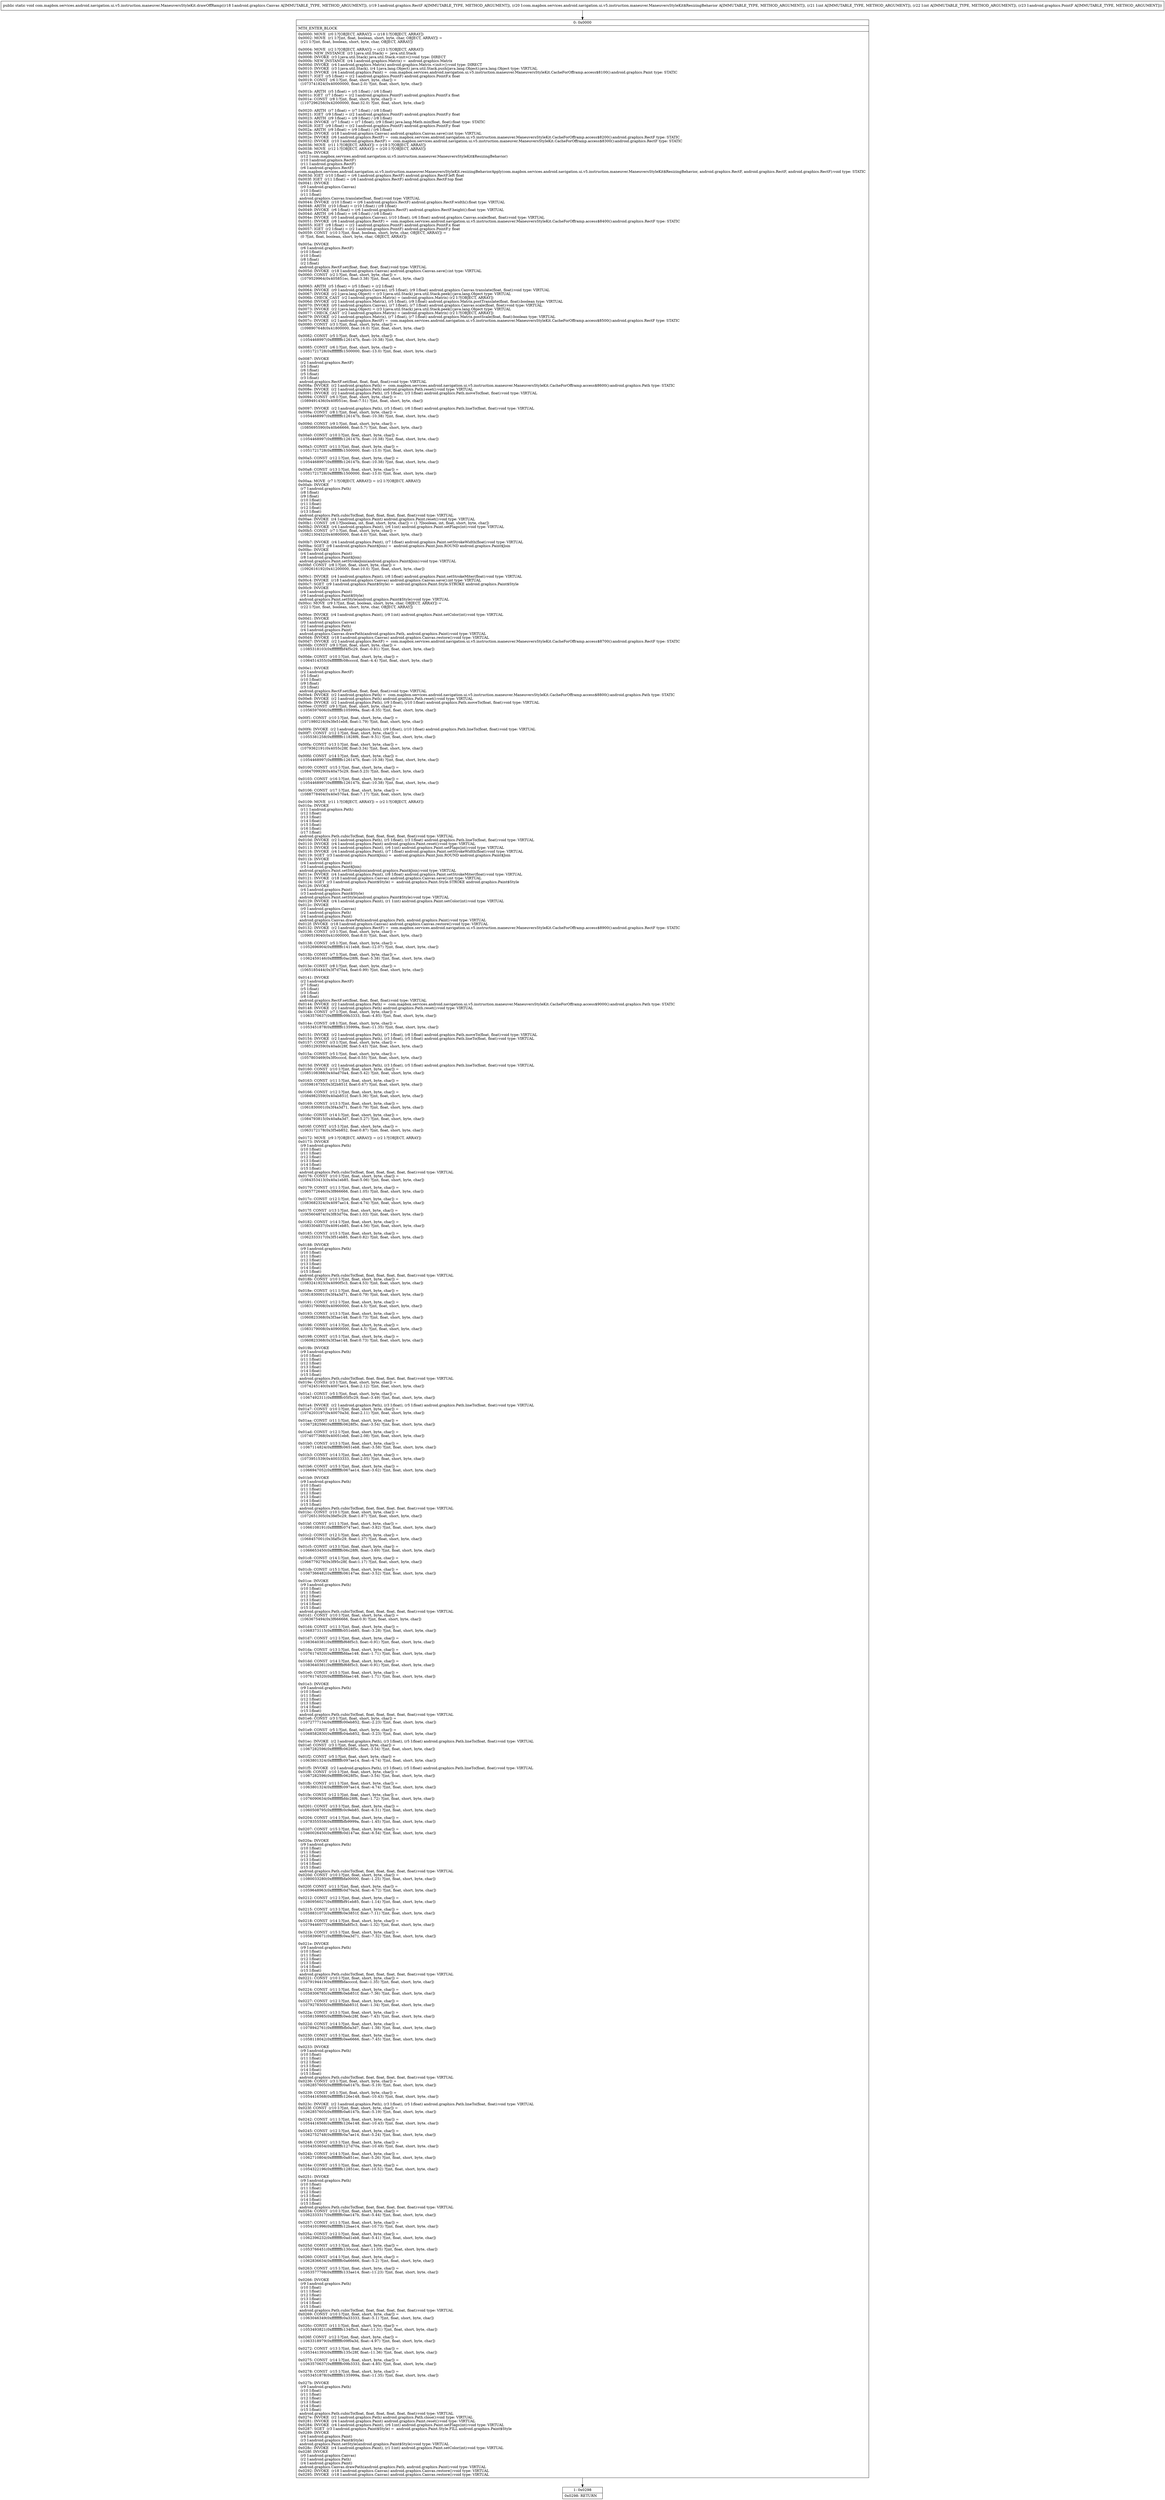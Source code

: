 digraph "CFG forcom.mapbox.services.android.navigation.ui.v5.instruction.maneuver.ManeuversStyleKit.drawOffRamp(Landroid\/graphics\/Canvas;Landroid\/graphics\/RectF;Lcom\/mapbox\/services\/android\/navigation\/ui\/v5\/instruction\/maneuver\/ManeuversStyleKit$ResizingBehavior;IILandroid\/graphics\/PointF;)V" {
Node_0 [shape=record,label="{0\:\ 0x0000|MTH_ENTER_BLOCK\l|0x0000: MOVE  (r0 I:?[OBJECT, ARRAY]) = (r18 I:?[OBJECT, ARRAY]) \l0x0002: MOVE  (r1 I:?[int, float, boolean, short, byte, char, OBJECT, ARRAY]) = \l  (r21 I:?[int, float, boolean, short, byte, char, OBJECT, ARRAY])\l \l0x0004: MOVE  (r2 I:?[OBJECT, ARRAY]) = (r23 I:?[OBJECT, ARRAY]) \l0x0006: NEW_INSTANCE  (r3 I:java.util.Stack) =  java.util.Stack \l0x0008: INVOKE  (r3 I:java.util.Stack) java.util.Stack.\<init\>():void type: DIRECT \l0x000b: NEW_INSTANCE  (r4 I:android.graphics.Matrix) =  android.graphics.Matrix \l0x000d: INVOKE  (r4 I:android.graphics.Matrix) android.graphics.Matrix.\<init\>():void type: DIRECT \l0x0010: INVOKE  (r3 I:java.util.Stack), (r4 I:java.lang.Object) java.util.Stack.push(java.lang.Object):java.lang.Object type: VIRTUAL \l0x0013: INVOKE  (r4 I:android.graphics.Paint) =  com.mapbox.services.android.navigation.ui.v5.instruction.maneuver.ManeuversStyleKit.CacheForOfframp.access$8100():android.graphics.Paint type: STATIC \l0x0017: IGET  (r5 I:float) = (r2 I:android.graphics.PointF) android.graphics.PointF.x float \l0x0019: CONST  (r6 I:?[int, float, short, byte, char]) = \l  (1073741824(0x40000000, float:2.0) ?[int, float, short, byte, char])\l \l0x001b: ARITH  (r5 I:float) = (r5 I:float) \/ (r6 I:float) \l0x001c: IGET  (r7 I:float) = (r2 I:android.graphics.PointF) android.graphics.PointF.x float \l0x001e: CONST  (r8 I:?[int, float, short, byte, char]) = \l  (1107296256(0x42000000, float:32.0) ?[int, float, short, byte, char])\l \l0x0020: ARITH  (r7 I:float) = (r7 I:float) \/ (r8 I:float) \l0x0021: IGET  (r9 I:float) = (r2 I:android.graphics.PointF) android.graphics.PointF.y float \l0x0023: ARITH  (r9 I:float) = (r9 I:float) \/ (r8 I:float) \l0x0024: INVOKE  (r7 I:float) = (r7 I:float), (r9 I:float) java.lang.Math.min(float, float):float type: STATIC \l0x0028: IGET  (r9 I:float) = (r2 I:android.graphics.PointF) android.graphics.PointF.y float \l0x002a: ARITH  (r9 I:float) = (r9 I:float) \/ (r6 I:float) \l0x002b: INVOKE  (r18 I:android.graphics.Canvas) android.graphics.Canvas.save():int type: VIRTUAL \l0x002e: INVOKE  (r6 I:android.graphics.RectF) =  com.mapbox.services.android.navigation.ui.v5.instruction.maneuver.ManeuversStyleKit.CacheForOfframp.access$8200():android.graphics.RectF type: STATIC \l0x0032: INVOKE  (r10 I:android.graphics.RectF) =  com.mapbox.services.android.navigation.ui.v5.instruction.maneuver.ManeuversStyleKit.CacheForOfframp.access$8300():android.graphics.RectF type: STATIC \l0x0036: MOVE  (r11 I:?[OBJECT, ARRAY]) = (r19 I:?[OBJECT, ARRAY]) \l0x0038: MOVE  (r12 I:?[OBJECT, ARRAY]) = (r20 I:?[OBJECT, ARRAY]) \l0x003a: INVOKE  \l  (r12 I:com.mapbox.services.android.navigation.ui.v5.instruction.maneuver.ManeuversStyleKit$ResizingBehavior)\l  (r10 I:android.graphics.RectF)\l  (r11 I:android.graphics.RectF)\l  (r6 I:android.graphics.RectF)\l com.mapbox.services.android.navigation.ui.v5.instruction.maneuver.ManeuversStyleKit.resizingBehaviorApply(com.mapbox.services.android.navigation.ui.v5.instruction.maneuver.ManeuversStyleKit$ResizingBehavior, android.graphics.RectF, android.graphics.RectF, android.graphics.RectF):void type: STATIC \l0x003d: IGET  (r10 I:float) = (r6 I:android.graphics.RectF) android.graphics.RectF.left float \l0x003f: IGET  (r11 I:float) = (r6 I:android.graphics.RectF) android.graphics.RectF.top float \l0x0041: INVOKE  \l  (r0 I:android.graphics.Canvas)\l  (r10 I:float)\l  (r11 I:float)\l android.graphics.Canvas.translate(float, float):void type: VIRTUAL \l0x0044: INVOKE  (r10 I:float) = (r6 I:android.graphics.RectF) android.graphics.RectF.width():float type: VIRTUAL \l0x0048: ARITH  (r10 I:float) = (r10 I:float) \/ (r8 I:float) \l0x0049: INVOKE  (r6 I:float) = (r6 I:android.graphics.RectF) android.graphics.RectF.height():float type: VIRTUAL \l0x004d: ARITH  (r6 I:float) = (r6 I:float) \/ (r8 I:float) \l0x004e: INVOKE  (r0 I:android.graphics.Canvas), (r10 I:float), (r6 I:float) android.graphics.Canvas.scale(float, float):void type: VIRTUAL \l0x0051: INVOKE  (r6 I:android.graphics.RectF) =  com.mapbox.services.android.navigation.ui.v5.instruction.maneuver.ManeuversStyleKit.CacheForOfframp.access$8400():android.graphics.RectF type: STATIC \l0x0055: IGET  (r8 I:float) = (r2 I:android.graphics.PointF) android.graphics.PointF.x float \l0x0057: IGET  (r2 I:float) = (r2 I:android.graphics.PointF) android.graphics.PointF.y float \l0x0059: CONST  (r10 I:?[int, float, boolean, short, byte, char, OBJECT, ARRAY]) = \l  (0 ?[int, float, boolean, short, byte, char, OBJECT, ARRAY])\l \l0x005a: INVOKE  \l  (r6 I:android.graphics.RectF)\l  (r10 I:float)\l  (r10 I:float)\l  (r8 I:float)\l  (r2 I:float)\l android.graphics.RectF.set(float, float, float, float):void type: VIRTUAL \l0x005d: INVOKE  (r18 I:android.graphics.Canvas) android.graphics.Canvas.save():int type: VIRTUAL \l0x0060: CONST  (r2 I:?[int, float, short, byte, char]) = \l  (1079529964(0x405851ec, float:3.38) ?[int, float, short, byte, char])\l \l0x0063: ARITH  (r5 I:float) = (r5 I:float) + (r2 I:float) \l0x0064: INVOKE  (r0 I:android.graphics.Canvas), (r5 I:float), (r9 I:float) android.graphics.Canvas.translate(float, float):void type: VIRTUAL \l0x0067: INVOKE  (r2 I:java.lang.Object) = (r3 I:java.util.Stack) java.util.Stack.peek():java.lang.Object type: VIRTUAL \l0x006b: CHECK_CAST  (r2 I:android.graphics.Matrix) = (android.graphics.Matrix) (r2 I:?[OBJECT, ARRAY]) \l0x006d: INVOKE  (r2 I:android.graphics.Matrix), (r5 I:float), (r9 I:float) android.graphics.Matrix.postTranslate(float, float):boolean type: VIRTUAL \l0x0070: INVOKE  (r0 I:android.graphics.Canvas), (r7 I:float), (r7 I:float) android.graphics.Canvas.scale(float, float):void type: VIRTUAL \l0x0073: INVOKE  (r2 I:java.lang.Object) = (r3 I:java.util.Stack) java.util.Stack.peek():java.lang.Object type: VIRTUAL \l0x0077: CHECK_CAST  (r2 I:android.graphics.Matrix) = (android.graphics.Matrix) (r2 I:?[OBJECT, ARRAY]) \l0x0079: INVOKE  (r2 I:android.graphics.Matrix), (r7 I:float), (r7 I:float) android.graphics.Matrix.postScale(float, float):boolean type: VIRTUAL \l0x007c: INVOKE  (r2 I:android.graphics.RectF) =  com.mapbox.services.android.navigation.ui.v5.instruction.maneuver.ManeuversStyleKit.CacheForOfframp.access$8500():android.graphics.RectF type: STATIC \l0x0080: CONST  (r3 I:?[int, float, short, byte, char]) = \l  (1098907648(0x41800000, float:16.0) ?[int, float, short, byte, char])\l \l0x0082: CONST  (r5 I:?[int, float, short, byte, char]) = \l  (\-1054468997(0xffffffffc126147b, float:\-10.38) ?[int, float, short, byte, char])\l \l0x0085: CONST  (r6 I:?[int, float, short, byte, char]) = \l  (\-1051721728(0xffffffffc1500000, float:\-13.0) ?[int, float, short, byte, char])\l \l0x0087: INVOKE  \l  (r2 I:android.graphics.RectF)\l  (r5 I:float)\l  (r6 I:float)\l  (r5 I:float)\l  (r3 I:float)\l android.graphics.RectF.set(float, float, float, float):void type: VIRTUAL \l0x008a: INVOKE  (r2 I:android.graphics.Path) =  com.mapbox.services.android.navigation.ui.v5.instruction.maneuver.ManeuversStyleKit.CacheForOfframp.access$8600():android.graphics.Path type: STATIC \l0x008e: INVOKE  (r2 I:android.graphics.Path) android.graphics.Path.reset():void type: VIRTUAL \l0x0091: INVOKE  (r2 I:android.graphics.Path), (r5 I:float), (r3 I:float) android.graphics.Path.moveTo(float, float):void type: VIRTUAL \l0x0094: CONST  (r6 I:?[int, float, short, byte, char]) = \l  (1089491436(0x40f051ec, float:7.51) ?[int, float, short, byte, char])\l \l0x0097: INVOKE  (r2 I:android.graphics.Path), (r5 I:float), (r6 I:float) android.graphics.Path.lineTo(float, float):void type: VIRTUAL \l0x009a: CONST  (r8 I:?[int, float, short, byte, char]) = \l  (\-1054468997(0xffffffffc126147b, float:\-10.38) ?[int, float, short, byte, char])\l \l0x009d: CONST  (r9 I:?[int, float, short, byte, char]) = \l  (1085695590(0x40b66666, float:5.7) ?[int, float, short, byte, char])\l \l0x00a0: CONST  (r10 I:?[int, float, short, byte, char]) = \l  (\-1054468997(0xffffffffc126147b, float:\-10.38) ?[int, float, short, byte, char])\l \l0x00a3: CONST  (r11 I:?[int, float, short, byte, char]) = \l  (\-1051721728(0xffffffffc1500000, float:\-13.0) ?[int, float, short, byte, char])\l \l0x00a5: CONST  (r12 I:?[int, float, short, byte, char]) = \l  (\-1054468997(0xffffffffc126147b, float:\-10.38) ?[int, float, short, byte, char])\l \l0x00a8: CONST  (r13 I:?[int, float, short, byte, char]) = \l  (\-1051721728(0xffffffffc1500000, float:\-13.0) ?[int, float, short, byte, char])\l \l0x00aa: MOVE  (r7 I:?[OBJECT, ARRAY]) = (r2 I:?[OBJECT, ARRAY]) \l0x00ab: INVOKE  \l  (r7 I:android.graphics.Path)\l  (r8 I:float)\l  (r9 I:float)\l  (r10 I:float)\l  (r11 I:float)\l  (r12 I:float)\l  (r13 I:float)\l android.graphics.Path.cubicTo(float, float, float, float, float, float):void type: VIRTUAL \l0x00ae: INVOKE  (r4 I:android.graphics.Paint) android.graphics.Paint.reset():void type: VIRTUAL \l0x00b1: CONST  (r6 I:?[boolean, int, float, short, byte, char]) = (1 ?[boolean, int, float, short, byte, char]) \l0x00b2: INVOKE  (r4 I:android.graphics.Paint), (r6 I:int) android.graphics.Paint.setFlags(int):void type: VIRTUAL \l0x00b5: CONST  (r7 I:?[int, float, short, byte, char]) = \l  (1082130432(0x40800000, float:4.0) ?[int, float, short, byte, char])\l \l0x00b7: INVOKE  (r4 I:android.graphics.Paint), (r7 I:float) android.graphics.Paint.setStrokeWidth(float):void type: VIRTUAL \l0x00ba: SGET  (r8 I:android.graphics.Paint$Join) =  android.graphics.Paint.Join.ROUND android.graphics.Paint$Join \l0x00bc: INVOKE  \l  (r4 I:android.graphics.Paint)\l  (r8 I:android.graphics.Paint$Join)\l android.graphics.Paint.setStrokeJoin(android.graphics.Paint$Join):void type: VIRTUAL \l0x00bf: CONST  (r8 I:?[int, float, short, byte, char]) = \l  (1092616192(0x41200000, float:10.0) ?[int, float, short, byte, char])\l \l0x00c1: INVOKE  (r4 I:android.graphics.Paint), (r8 I:float) android.graphics.Paint.setStrokeMiter(float):void type: VIRTUAL \l0x00c4: INVOKE  (r18 I:android.graphics.Canvas) android.graphics.Canvas.save():int type: VIRTUAL \l0x00c7: SGET  (r9 I:android.graphics.Paint$Style) =  android.graphics.Paint.Style.STROKE android.graphics.Paint$Style \l0x00c9: INVOKE  \l  (r4 I:android.graphics.Paint)\l  (r9 I:android.graphics.Paint$Style)\l android.graphics.Paint.setStyle(android.graphics.Paint$Style):void type: VIRTUAL \l0x00cc: MOVE  (r9 I:?[int, float, boolean, short, byte, char, OBJECT, ARRAY]) = \l  (r22 I:?[int, float, boolean, short, byte, char, OBJECT, ARRAY])\l \l0x00ce: INVOKE  (r4 I:android.graphics.Paint), (r9 I:int) android.graphics.Paint.setColor(int):void type: VIRTUAL \l0x00d1: INVOKE  \l  (r0 I:android.graphics.Canvas)\l  (r2 I:android.graphics.Path)\l  (r4 I:android.graphics.Paint)\l android.graphics.Canvas.drawPath(android.graphics.Path, android.graphics.Paint):void type: VIRTUAL \l0x00d4: INVOKE  (r18 I:android.graphics.Canvas) android.graphics.Canvas.restore():void type: VIRTUAL \l0x00d7: INVOKE  (r2 I:android.graphics.RectF) =  com.mapbox.services.android.navigation.ui.v5.instruction.maneuver.ManeuversStyleKit.CacheForOfframp.access$8700():android.graphics.RectF type: STATIC \l0x00db: CONST  (r9 I:?[int, float, short, byte, char]) = \l  (\-1085318103(0xffffffffbf4f5c29, float:\-0.81) ?[int, float, short, byte, char])\l \l0x00de: CONST  (r10 I:?[int, float, short, byte, char]) = \l  (\-1064514355(0xffffffffc08ccccd, float:\-4.4) ?[int, float, short, byte, char])\l \l0x00e1: INVOKE  \l  (r2 I:android.graphics.RectF)\l  (r5 I:float)\l  (r10 I:float)\l  (r9 I:float)\l  (r3 I:float)\l android.graphics.RectF.set(float, float, float, float):void type: VIRTUAL \l0x00e4: INVOKE  (r2 I:android.graphics.Path) =  com.mapbox.services.android.navigation.ui.v5.instruction.maneuver.ManeuversStyleKit.CacheForOfframp.access$8800():android.graphics.Path type: STATIC \l0x00e8: INVOKE  (r2 I:android.graphics.Path) android.graphics.Path.reset():void type: VIRTUAL \l0x00eb: INVOKE  (r2 I:android.graphics.Path), (r9 I:float), (r10 I:float) android.graphics.Path.moveTo(float, float):void type: VIRTUAL \l0x00ee: CONST  (r9 I:?[int, float, short, byte, char]) = \l  (\-1056597606(0xffffffffc105999a, float:\-8.35) ?[int, float, short, byte, char])\l \l0x00f1: CONST  (r10 I:?[int, float, short, byte, char]) = \l  (1071980216(0x3fe51eb8, float:1.79) ?[int, float, short, byte, char])\l \l0x00f4: INVOKE  (r2 I:android.graphics.Path), (r9 I:float), (r10 I:float) android.graphics.Path.lineTo(float, float):void type: VIRTUAL \l0x00f7: CONST  (r12 I:?[int, float, short, byte, char]) = \l  (\-1055381258(0xffffffffc11828f6, float:\-9.51) ?[int, float, short, byte, char])\l \l0x00fa: CONST  (r13 I:?[int, float, short, byte, char]) = \l  (1079362191(0x4055c28f, float:3.34) ?[int, float, short, byte, char])\l \l0x00fd: CONST  (r14 I:?[int, float, short, byte, char]) = \l  (\-1054468997(0xffffffffc126147b, float:\-10.38) ?[int, float, short, byte, char])\l \l0x0100: CONST  (r15 I:?[int, float, short, byte, char]) = \l  (1084709929(0x40a75c29, float:5.23) ?[int, float, short, byte, char])\l \l0x0103: CONST  (r16 I:?[int, float, short, byte, char]) = \l  (\-1054468997(0xffffffffc126147b, float:\-10.38) ?[int, float, short, byte, char])\l \l0x0106: CONST  (r17 I:?[int, float, short, byte, char]) = \l  (1088778404(0x40e570a4, float:7.17) ?[int, float, short, byte, char])\l \l0x0109: MOVE  (r11 I:?[OBJECT, ARRAY]) = (r2 I:?[OBJECT, ARRAY]) \l0x010a: INVOKE  \l  (r11 I:android.graphics.Path)\l  (r12 I:float)\l  (r13 I:float)\l  (r14 I:float)\l  (r15 I:float)\l  (r16 I:float)\l  (r17 I:float)\l android.graphics.Path.cubicTo(float, float, float, float, float, float):void type: VIRTUAL \l0x010d: INVOKE  (r2 I:android.graphics.Path), (r5 I:float), (r3 I:float) android.graphics.Path.lineTo(float, float):void type: VIRTUAL \l0x0110: INVOKE  (r4 I:android.graphics.Paint) android.graphics.Paint.reset():void type: VIRTUAL \l0x0113: INVOKE  (r4 I:android.graphics.Paint), (r6 I:int) android.graphics.Paint.setFlags(int):void type: VIRTUAL \l0x0116: INVOKE  (r4 I:android.graphics.Paint), (r7 I:float) android.graphics.Paint.setStrokeWidth(float):void type: VIRTUAL \l0x0119: SGET  (r3 I:android.graphics.Paint$Join) =  android.graphics.Paint.Join.ROUND android.graphics.Paint$Join \l0x011b: INVOKE  \l  (r4 I:android.graphics.Paint)\l  (r3 I:android.graphics.Paint$Join)\l android.graphics.Paint.setStrokeJoin(android.graphics.Paint$Join):void type: VIRTUAL \l0x011e: INVOKE  (r4 I:android.graphics.Paint), (r8 I:float) android.graphics.Paint.setStrokeMiter(float):void type: VIRTUAL \l0x0121: INVOKE  (r18 I:android.graphics.Canvas) android.graphics.Canvas.save():int type: VIRTUAL \l0x0124: SGET  (r3 I:android.graphics.Paint$Style) =  android.graphics.Paint.Style.STROKE android.graphics.Paint$Style \l0x0126: INVOKE  \l  (r4 I:android.graphics.Paint)\l  (r3 I:android.graphics.Paint$Style)\l android.graphics.Paint.setStyle(android.graphics.Paint$Style):void type: VIRTUAL \l0x0129: INVOKE  (r4 I:android.graphics.Paint), (r1 I:int) android.graphics.Paint.setColor(int):void type: VIRTUAL \l0x012c: INVOKE  \l  (r0 I:android.graphics.Canvas)\l  (r2 I:android.graphics.Path)\l  (r4 I:android.graphics.Paint)\l android.graphics.Canvas.drawPath(android.graphics.Path, android.graphics.Paint):void type: VIRTUAL \l0x012f: INVOKE  (r18 I:android.graphics.Canvas) android.graphics.Canvas.restore():void type: VIRTUAL \l0x0132: INVOKE  (r2 I:android.graphics.RectF) =  com.mapbox.services.android.navigation.ui.v5.instruction.maneuver.ManeuversStyleKit.CacheForOfframp.access$8900():android.graphics.RectF type: STATIC \l0x0136: CONST  (r3 I:?[int, float, short, byte, char]) = \l  (1090519040(0x41000000, float:8.0) ?[int, float, short, byte, char])\l \l0x0138: CONST  (r5 I:?[int, float, short, byte, char]) = \l  (\-1052696904(0xffffffffc1411eb8, float:\-12.07) ?[int, float, short, byte, char])\l \l0x013b: CONST  (r7 I:?[int, float, short, byte, char]) = \l  (\-1062459146(0xffffffffc0ac28f6, float:\-5.38) ?[int, float, short, byte, char])\l \l0x013e: CONST  (r8 I:?[int, float, short, byte, char]) = \l  (1065185444(0x3f7d70a4, float:0.99) ?[int, float, short, byte, char])\l \l0x0141: INVOKE  \l  (r2 I:android.graphics.RectF)\l  (r7 I:float)\l  (r5 I:float)\l  (r3 I:float)\l  (r8 I:float)\l android.graphics.RectF.set(float, float, float, float):void type: VIRTUAL \l0x0144: INVOKE  (r2 I:android.graphics.Path) =  com.mapbox.services.android.navigation.ui.v5.instruction.maneuver.ManeuversStyleKit.CacheForOfframp.access$9000():android.graphics.Path type: STATIC \l0x0148: INVOKE  (r2 I:android.graphics.Path) android.graphics.Path.reset():void type: VIRTUAL \l0x014b: CONST  (r7 I:?[int, float, short, byte, char]) = \l  (\-1063570637(0xffffffffc09b3333, float:\-4.85) ?[int, float, short, byte, char])\l \l0x014e: CONST  (r8 I:?[int, float, short, byte, char]) = \l  (\-1053451878(0xffffffffc135999a, float:\-11.35) ?[int, float, short, byte, char])\l \l0x0151: INVOKE  (r2 I:android.graphics.Path), (r7 I:float), (r8 I:float) android.graphics.Path.moveTo(float, float):void type: VIRTUAL \l0x0154: INVOKE  (r2 I:android.graphics.Path), (r3 I:float), (r5 I:float) android.graphics.Path.lineTo(float, float):void type: VIRTUAL \l0x0157: CONST  (r3 I:?[int, float, short, byte, char]) = \l  (1085129359(0x40adc28f, float:5.43) ?[int, float, short, byte, char])\l \l0x015a: CONST  (r5 I:?[int, float, short, byte, char]) = \l  (1057803469(0x3f0ccccd, float:0.55) ?[int, float, short, byte, char])\l \l0x015d: INVOKE  (r2 I:android.graphics.Path), (r3 I:float), (r5 I:float) android.graphics.Path.lineTo(float, float):void type: VIRTUAL \l0x0160: CONST  (r10 I:?[int, float, short, byte, char]) = \l  (1085108388(0x40ad70a4, float:5.42) ?[int, float, short, byte, char])\l \l0x0163: CONST  (r11 I:?[int, float, short, byte, char]) = \l  (1059816735(0x3f2b851f, float:0.67) ?[int, float, short, byte, char])\l \l0x0166: CONST  (r12 I:?[int, float, short, byte, char]) = \l  (1084982559(0x40ab851f, float:5.36) ?[int, float, short, byte, char])\l \l0x0169: CONST  (r13 I:?[int, float, short, byte, char]) = \l  (1061830001(0x3f4a3d71, float:0.79) ?[int, float, short, byte, char])\l \l0x016c: CONST  (r14 I:?[int, float, short, byte, char]) = \l  (1084793815(0x40a8a3d7, float:5.27) ?[int, float, short, byte, char])\l \l0x016f: CONST  (r15 I:?[int, float, short, byte, char]) = \l  (1063172178(0x3f5eb852, float:0.87) ?[int, float, short, byte, char])\l \l0x0172: MOVE  (r9 I:?[OBJECT, ARRAY]) = (r2 I:?[OBJECT, ARRAY]) \l0x0173: INVOKE  \l  (r9 I:android.graphics.Path)\l  (r10 I:float)\l  (r11 I:float)\l  (r12 I:float)\l  (r13 I:float)\l  (r14 I:float)\l  (r15 I:float)\l android.graphics.Path.cubicTo(float, float, float, float, float, float):void type: VIRTUAL \l0x0176: CONST  (r10 I:?[int, float, short, byte, char]) = \l  (1084353413(0x40a1eb85, float:5.06) ?[int, float, short, byte, char])\l \l0x0179: CONST  (r11 I:?[int, float, short, byte, char]) = \l  (1065772646(0x3f866666, float:1.05) ?[int, float, short, byte, char])\l \l0x017c: CONST  (r12 I:?[int, float, short, byte, char]) = \l  (1083682324(0x4097ae14, float:4.74) ?[int, float, short, byte, char])\l \l0x017f: CONST  (r13 I:?[int, float, short, byte, char]) = \l  (1065604874(0x3f83d70a, float:1.03) ?[int, float, short, byte, char])\l \l0x0182: CONST  (r14 I:?[int, float, short, byte, char]) = \l  (1083304837(0x4091eb85, float:4.56) ?[int, float, short, byte, char])\l \l0x0185: CONST  (r15 I:?[int, float, short, byte, char]) = \l  (1062333317(0x3f51eb85, float:0.82) ?[int, float, short, byte, char])\l \l0x0188: INVOKE  \l  (r9 I:android.graphics.Path)\l  (r10 I:float)\l  (r11 I:float)\l  (r12 I:float)\l  (r13 I:float)\l  (r14 I:float)\l  (r15 I:float)\l android.graphics.Path.cubicTo(float, float, float, float, float, float):void type: VIRTUAL \l0x018b: CONST  (r10 I:?[int, float, short, byte, char]) = \l  (1083241923(0x4090f5c3, float:4.53) ?[int, float, short, byte, char])\l \l0x018e: CONST  (r11 I:?[int, float, short, byte, char]) = \l  (1061830001(0x3f4a3d71, float:0.79) ?[int, float, short, byte, char])\l \l0x0191: CONST  (r12 I:?[int, float, short, byte, char]) = \l  (1083179008(0x40900000, float:4.5) ?[int, float, short, byte, char])\l \l0x0193: CONST  (r13 I:?[int, float, short, byte, char]) = \l  (1060823368(0x3f3ae148, float:0.73) ?[int, float, short, byte, char])\l \l0x0196: CONST  (r14 I:?[int, float, short, byte, char]) = \l  (1083179008(0x40900000, float:4.5) ?[int, float, short, byte, char])\l \l0x0198: CONST  (r15 I:?[int, float, short, byte, char]) = \l  (1060823368(0x3f3ae148, float:0.73) ?[int, float, short, byte, char])\l \l0x019b: INVOKE  \l  (r9 I:android.graphics.Path)\l  (r10 I:float)\l  (r11 I:float)\l  (r12 I:float)\l  (r13 I:float)\l  (r14 I:float)\l  (r15 I:float)\l android.graphics.Path.cubicTo(float, float, float, float, float, float):void type: VIRTUAL \l0x019e: CONST  (r3 I:?[int, float, short, byte, char]) = \l  (1074245140(0x4007ae14, float:2.12) ?[int, float, short, byte, char])\l \l0x01a1: CONST  (r5 I:?[int, float, short, byte, char]) = \l  (\-1067492311(0xffffffffc05f5c29, float:\-3.49) ?[int, float, short, byte, char])\l \l0x01a4: INVOKE  (r2 I:android.graphics.Path), (r3 I:float), (r5 I:float) android.graphics.Path.lineTo(float, float):void type: VIRTUAL \l0x01a7: CONST  (r10 I:?[int, float, short, byte, char]) = \l  (1074203197(0x40070a3d, float:2.11) ?[int, float, short, byte, char])\l \l0x01aa: CONST  (r11 I:?[int, float, short, byte, char]) = \l  (\-1067282596(0xffffffffc0628f5c, float:\-3.54) ?[int, float, short, byte, char])\l \l0x01ad: CONST  (r12 I:?[int, float, short, byte, char]) = \l  (1074077368(0x40051eb8, float:2.08) ?[int, float, short, byte, char])\l \l0x01b0: CONST  (r13 I:?[int, float, short, byte, char]) = \l  (\-1067114824(0xffffffffc0651eb8, float:\-3.58) ?[int, float, short, byte, char])\l \l0x01b3: CONST  (r14 I:?[int, float, short, byte, char]) = \l  (1073951539(0x40033333, float:2.05) ?[int, float, short, byte, char])\l \l0x01b6: CONST  (r15 I:?[int, float, short, byte, char]) = \l  (\-1066947052(0xffffffffc067ae14, float:\-3.62) ?[int, float, short, byte, char])\l \l0x01b9: INVOKE  \l  (r9 I:android.graphics.Path)\l  (r10 I:float)\l  (r11 I:float)\l  (r12 I:float)\l  (r13 I:float)\l  (r14 I:float)\l  (r15 I:float)\l android.graphics.Path.cubicTo(float, float, float, float, float, float):void type: VIRTUAL \l0x01bc: CONST  (r10 I:?[int, float, short, byte, char]) = \l  (1072651305(0x3fef5c29, float:1.87) ?[int, float, short, byte, char])\l \l0x01bf: CONST  (r11 I:?[int, float, short, byte, char]) = \l  (\-1066108191(0xffffffffc0747ae1, float:\-3.82) ?[int, float, short, byte, char])\l \l0x01c2: CONST  (r12 I:?[int, float, short, byte, char]) = \l  (1068457001(0x3faf5c29, float:1.37) ?[int, float, short, byte, char])\l \l0x01c5: CONST  (r13 I:?[int, float, short, byte, char]) = \l  (\-1066653450(0xffffffffc06c28f6, float:\-3.69) ?[int, float, short, byte, char])\l \l0x01c8: CONST  (r14 I:?[int, float, short, byte, char]) = \l  (1066779279(0x3f95c28f, float:1.17) ?[int, float, short, byte, char])\l \l0x01cb: CONST  (r15 I:?[int, float, short, byte, char]) = \l  (\-1067366482(0xffffffffc06147ae, float:\-3.52) ?[int, float, short, byte, char])\l \l0x01ce: INVOKE  \l  (r9 I:android.graphics.Path)\l  (r10 I:float)\l  (r11 I:float)\l  (r12 I:float)\l  (r13 I:float)\l  (r14 I:float)\l  (r15 I:float)\l android.graphics.Path.cubicTo(float, float, float, float, float, float):void type: VIRTUAL \l0x01d1: CONST  (r10 I:?[int, float, short, byte, char]) = \l  (1063675494(0x3f666666, float:0.9) ?[int, float, short, byte, char])\l \l0x01d4: CONST  (r11 I:?[int, float, short, byte, char]) = \l  (\-1068373115(0xffffffffc051eb85, float:\-3.28) ?[int, float, short, byte, char])\l \l0x01d7: CONST  (r12 I:?[int, float, short, byte, char]) = \l  (\-1083640381(0xffffffffbf68f5c3, float:\-0.91) ?[int, float, short, byte, char])\l \l0x01da: CONST  (r13 I:?[int, float, short, byte, char]) = \l  (\-1076174520(0xffffffffbfdae148, float:\-1.71) ?[int, float, short, byte, char])\l \l0x01dd: CONST  (r14 I:?[int, float, short, byte, char]) = \l  (\-1083640381(0xffffffffbf68f5c3, float:\-0.91) ?[int, float, short, byte, char])\l \l0x01e0: CONST  (r15 I:?[int, float, short, byte, char]) = \l  (\-1076174520(0xffffffffbfdae148, float:\-1.71) ?[int, float, short, byte, char])\l \l0x01e3: INVOKE  \l  (r9 I:android.graphics.Path)\l  (r10 I:float)\l  (r11 I:float)\l  (r12 I:float)\l  (r13 I:float)\l  (r14 I:float)\l  (r15 I:float)\l android.graphics.Path.cubicTo(float, float, float, float, float, float):void type: VIRTUAL \l0x01e6: CONST  (r3 I:?[int, float, short, byte, char]) = \l  (\-1072777134(0xffffffffc00eb852, float:\-2.23) ?[int, float, short, byte, char])\l \l0x01e9: CONST  (r5 I:?[int, float, short, byte, char]) = \l  (\-1068582830(0xffffffffc04eb852, float:\-3.23) ?[int, float, short, byte, char])\l \l0x01ec: INVOKE  (r2 I:android.graphics.Path), (r3 I:float), (r5 I:float) android.graphics.Path.lineTo(float, float):void type: VIRTUAL \l0x01ef: CONST  (r3 I:?[int, float, short, byte, char]) = \l  (\-1067282596(0xffffffffc0628f5c, float:\-3.54) ?[int, float, short, byte, char])\l \l0x01f2: CONST  (r5 I:?[int, float, short, byte, char]) = \l  (\-1063801324(0xffffffffc097ae14, float:\-4.74) ?[int, float, short, byte, char])\l \l0x01f5: INVOKE  (r2 I:android.graphics.Path), (r3 I:float), (r5 I:float) android.graphics.Path.lineTo(float, float):void type: VIRTUAL \l0x01f8: CONST  (r10 I:?[int, float, short, byte, char]) = \l  (\-1067282596(0xffffffffc0628f5c, float:\-3.54) ?[int, float, short, byte, char])\l \l0x01fb: CONST  (r11 I:?[int, float, short, byte, char]) = \l  (\-1063801324(0xffffffffc097ae14, float:\-4.74) ?[int, float, short, byte, char])\l \l0x01fe: CONST  (r12 I:?[int, float, short, byte, char]) = \l  (\-1076090634(0xffffffffbfdc28f6, float:\-1.72) ?[int, float, short, byte, char])\l \l0x0201: CONST  (r13 I:?[int, float, short, byte, char]) = \l  (\-1060508795(0xffffffffc0c9eb85, float:\-6.31) ?[int, float, short, byte, char])\l \l0x0204: CONST  (r14 I:?[int, float, short, byte, char]) = \l  (\-1078355558(0xffffffffbfb9999a, float:\-1.45) ?[int, float, short, byte, char])\l \l0x0207: CONST  (r15 I:?[int, float, short, byte, char]) = \l  (\-1060026450(0xffffffffc0d147ae, float:\-6.54) ?[int, float, short, byte, char])\l \l0x020a: INVOKE  \l  (r9 I:android.graphics.Path)\l  (r10 I:float)\l  (r11 I:float)\l  (r12 I:float)\l  (r13 I:float)\l  (r14 I:float)\l  (r15 I:float)\l android.graphics.Path.cubicTo(float, float, float, float, float, float):void type: VIRTUAL \l0x020d: CONST  (r10 I:?[int, float, short, byte, char]) = \l  (\-1080033280(0xffffffffbfa00000, float:\-1.25) ?[int, float, short, byte, char])\l \l0x020f: CONST  (r11 I:?[int, float, short, byte, char]) = \l  (\-1059648963(0xffffffffc0d70a3d, float:\-6.72) ?[int, float, short, byte, char])\l \l0x0212: CONST  (r12 I:?[int, float, short, byte, char]) = \l  (\-1080956027(0xffffffffbf91eb85, float:\-1.14) ?[int, float, short, byte, char])\l \l0x0215: CONST  (r13 I:?[int, float, short, byte, char]) = \l  (\-1058831073(0xffffffffc0e3851f, float:\-7.11) ?[int, float, short, byte, char])\l \l0x0218: CONST  (r14 I:?[int, float, short, byte, char]) = \l  (\-1079446077(0xffffffffbfa8f5c3, float:\-1.32) ?[int, float, short, byte, char])\l \l0x021b: CONST  (r15 I:?[int, float, short, byte, char]) = \l  (\-1058390671(0xffffffffc0ea3d71, float:\-7.32) ?[int, float, short, byte, char])\l \l0x021e: INVOKE  \l  (r9 I:android.graphics.Path)\l  (r10 I:float)\l  (r11 I:float)\l  (r12 I:float)\l  (r13 I:float)\l  (r14 I:float)\l  (r15 I:float)\l android.graphics.Path.cubicTo(float, float, float, float, float, float):void type: VIRTUAL \l0x0221: CONST  (r10 I:?[int, float, short, byte, char]) = \l  (\-1079194419(0xffffffffbfaccccd, float:\-1.35) ?[int, float, short, byte, char])\l \l0x0224: CONST  (r11 I:?[int, float, short, byte, char]) = \l  (\-1058306785(0xffffffffc0eb851f, float:\-7.36) ?[int, float, short, byte, char])\l \l0x0227: CONST  (r12 I:?[int, float, short, byte, char]) = \l  (\-1079278305(0xffffffffbfab851f, float:\-1.34) ?[int, float, short, byte, char])\l \l0x022a: CONST  (r13 I:?[int, float, short, byte, char]) = \l  (\-1058159985(0xffffffffc0edc28f, float:\-7.43) ?[int, float, short, byte, char])\l \l0x022d: CONST  (r14 I:?[int, float, short, byte, char]) = \l  (\-1078942761(0xffffffffbfb0a3d7, float:\-1.38) ?[int, float, short, byte, char])\l \l0x0230: CONST  (r15 I:?[int, float, short, byte, char]) = \l  (\-1058118042(0xffffffffc0ee6666, float:\-7.45) ?[int, float, short, byte, char])\l \l0x0233: INVOKE  \l  (r9 I:android.graphics.Path)\l  (r10 I:float)\l  (r11 I:float)\l  (r12 I:float)\l  (r13 I:float)\l  (r14 I:float)\l  (r15 I:float)\l android.graphics.Path.cubicTo(float, float, float, float, float, float):void type: VIRTUAL \l0x0236: CONST  (r3 I:?[int, float, short, byte, char]) = \l  (\-1062857605(0xffffffffc0a6147b, float:\-5.19) ?[int, float, short, byte, char])\l \l0x0239: CONST  (r5 I:?[int, float, short, byte, char]) = \l  (\-1054416568(0xffffffffc126e148, float:\-10.43) ?[int, float, short, byte, char])\l \l0x023c: INVOKE  (r2 I:android.graphics.Path), (r3 I:float), (r5 I:float) android.graphics.Path.lineTo(float, float):void type: VIRTUAL \l0x023f: CONST  (r10 I:?[int, float, short, byte, char]) = \l  (\-1062857605(0xffffffffc0a6147b, float:\-5.19) ?[int, float, short, byte, char])\l \l0x0242: CONST  (r11 I:?[int, float, short, byte, char]) = \l  (\-1054416568(0xffffffffc126e148, float:\-10.43) ?[int, float, short, byte, char])\l \l0x0245: CONST  (r12 I:?[int, float, short, byte, char]) = \l  (\-1062752748(0xffffffffc0a7ae14, float:\-5.24) ?[int, float, short, byte, char])\l \l0x0248: CONST  (r13 I:?[int, float, short, byte, char]) = \l  (\-1054353654(0xffffffffc127d70a, float:\-10.49) ?[int, float, short, byte, char])\l \l0x024b: CONST  (r14 I:?[int, float, short, byte, char]) = \l  (\-1062710804(0xffffffffc0a851ec, float:\-5.26) ?[int, float, short, byte, char])\l \l0x024e: CONST  (r15 I:?[int, float, short, byte, char]) = \l  (\-1054322196(0xffffffffc12851ec, float:\-10.52) ?[int, float, short, byte, char])\l \l0x0251: INVOKE  \l  (r9 I:android.graphics.Path)\l  (r10 I:float)\l  (r11 I:float)\l  (r12 I:float)\l  (r13 I:float)\l  (r14 I:float)\l  (r15 I:float)\l android.graphics.Path.cubicTo(float, float, float, float, float, float):void type: VIRTUAL \l0x0254: CONST  (r10 I:?[int, float, short, byte, char]) = \l  (\-1062333317(0xffffffffc0ae147b, float:\-5.44) ?[int, float, short, byte, char])\l \l0x0257: CONST  (r11 I:?[int, float, short, byte, char]) = \l  (\-1054101996(0xffffffffc12bae14, float:\-10.73) ?[int, float, short, byte, char])\l \l0x025a: CONST  (r12 I:?[int, float, short, byte, char]) = \l  (\-1062396232(0xffffffffc0ad1eb8, float:\-5.41) ?[int, float, short, byte, char])\l \l0x025d: CONST  (r13 I:?[int, float, short, byte, char]) = \l  (\-1053766451(0xffffffffc130cccd, float:\-11.05) ?[int, float, short, byte, char])\l \l0x0260: CONST  (r14 I:?[int, float, short, byte, char]) = \l  (\-1062836634(0xffffffffc0a66666, float:\-5.2) ?[int, float, short, byte, char])\l \l0x0263: CONST  (r15 I:?[int, float, short, byte, char]) = \l  (\-1053577708(0xffffffffc133ae14, float:\-11.23) ?[int, float, short, byte, char])\l \l0x0266: INVOKE  \l  (r9 I:android.graphics.Path)\l  (r10 I:float)\l  (r11 I:float)\l  (r12 I:float)\l  (r13 I:float)\l  (r14 I:float)\l  (r15 I:float)\l android.graphics.Path.cubicTo(float, float, float, float, float, float):void type: VIRTUAL \l0x0269: CONST  (r10 I:?[int, float, short, byte, char]) = \l  (\-1063046349(0xffffffffc0a33333, float:\-5.1) ?[int, float, short, byte, char])\l \l0x026c: CONST  (r11 I:?[int, float, short, byte, char]) = \l  (\-1053493821(0xffffffffc134f5c3, float:\-11.31) ?[int, float, short, byte, char])\l \l0x026f: CONST  (r12 I:?[int, float, short, byte, char]) = \l  (\-1063318979(0xffffffffc09f0a3d, float:\-4.97) ?[int, float, short, byte, char])\l \l0x0272: CONST  (r13 I:?[int, float, short, byte, char]) = \l  (\-1053441393(0xffffffffc135c28f, float:\-11.36) ?[int, float, short, byte, char])\l \l0x0275: CONST  (r14 I:?[int, float, short, byte, char]) = \l  (\-1063570637(0xffffffffc09b3333, float:\-4.85) ?[int, float, short, byte, char])\l \l0x0278: CONST  (r15 I:?[int, float, short, byte, char]) = \l  (\-1053451878(0xffffffffc135999a, float:\-11.35) ?[int, float, short, byte, char])\l \l0x027b: INVOKE  \l  (r9 I:android.graphics.Path)\l  (r10 I:float)\l  (r11 I:float)\l  (r12 I:float)\l  (r13 I:float)\l  (r14 I:float)\l  (r15 I:float)\l android.graphics.Path.cubicTo(float, float, float, float, float, float):void type: VIRTUAL \l0x027e: INVOKE  (r2 I:android.graphics.Path) android.graphics.Path.close():void type: VIRTUAL \l0x0281: INVOKE  (r4 I:android.graphics.Paint) android.graphics.Paint.reset():void type: VIRTUAL \l0x0284: INVOKE  (r4 I:android.graphics.Paint), (r6 I:int) android.graphics.Paint.setFlags(int):void type: VIRTUAL \l0x0287: SGET  (r3 I:android.graphics.Paint$Style) =  android.graphics.Paint.Style.FILL android.graphics.Paint$Style \l0x0289: INVOKE  \l  (r4 I:android.graphics.Paint)\l  (r3 I:android.graphics.Paint$Style)\l android.graphics.Paint.setStyle(android.graphics.Paint$Style):void type: VIRTUAL \l0x028c: INVOKE  (r4 I:android.graphics.Paint), (r1 I:int) android.graphics.Paint.setColor(int):void type: VIRTUAL \l0x028f: INVOKE  \l  (r0 I:android.graphics.Canvas)\l  (r2 I:android.graphics.Path)\l  (r4 I:android.graphics.Paint)\l android.graphics.Canvas.drawPath(android.graphics.Path, android.graphics.Paint):void type: VIRTUAL \l0x0292: INVOKE  (r18 I:android.graphics.Canvas) android.graphics.Canvas.restore():void type: VIRTUAL \l0x0295: INVOKE  (r18 I:android.graphics.Canvas) android.graphics.Canvas.restore():void type: VIRTUAL \l}"];
Node_1 [shape=record,label="{1\:\ 0x0298|0x0298: RETURN   \l}"];
MethodNode[shape=record,label="{public static void com.mapbox.services.android.navigation.ui.v5.instruction.maneuver.ManeuversStyleKit.drawOffRamp((r18 I:android.graphics.Canvas A[IMMUTABLE_TYPE, METHOD_ARGUMENT]), (r19 I:android.graphics.RectF A[IMMUTABLE_TYPE, METHOD_ARGUMENT]), (r20 I:com.mapbox.services.android.navigation.ui.v5.instruction.maneuver.ManeuversStyleKit$ResizingBehavior A[IMMUTABLE_TYPE, METHOD_ARGUMENT]), (r21 I:int A[IMMUTABLE_TYPE, METHOD_ARGUMENT]), (r22 I:int A[IMMUTABLE_TYPE, METHOD_ARGUMENT]), (r23 I:android.graphics.PointF A[IMMUTABLE_TYPE, METHOD_ARGUMENT])) }"];
MethodNode -> Node_0;
Node_0 -> Node_1;
}

